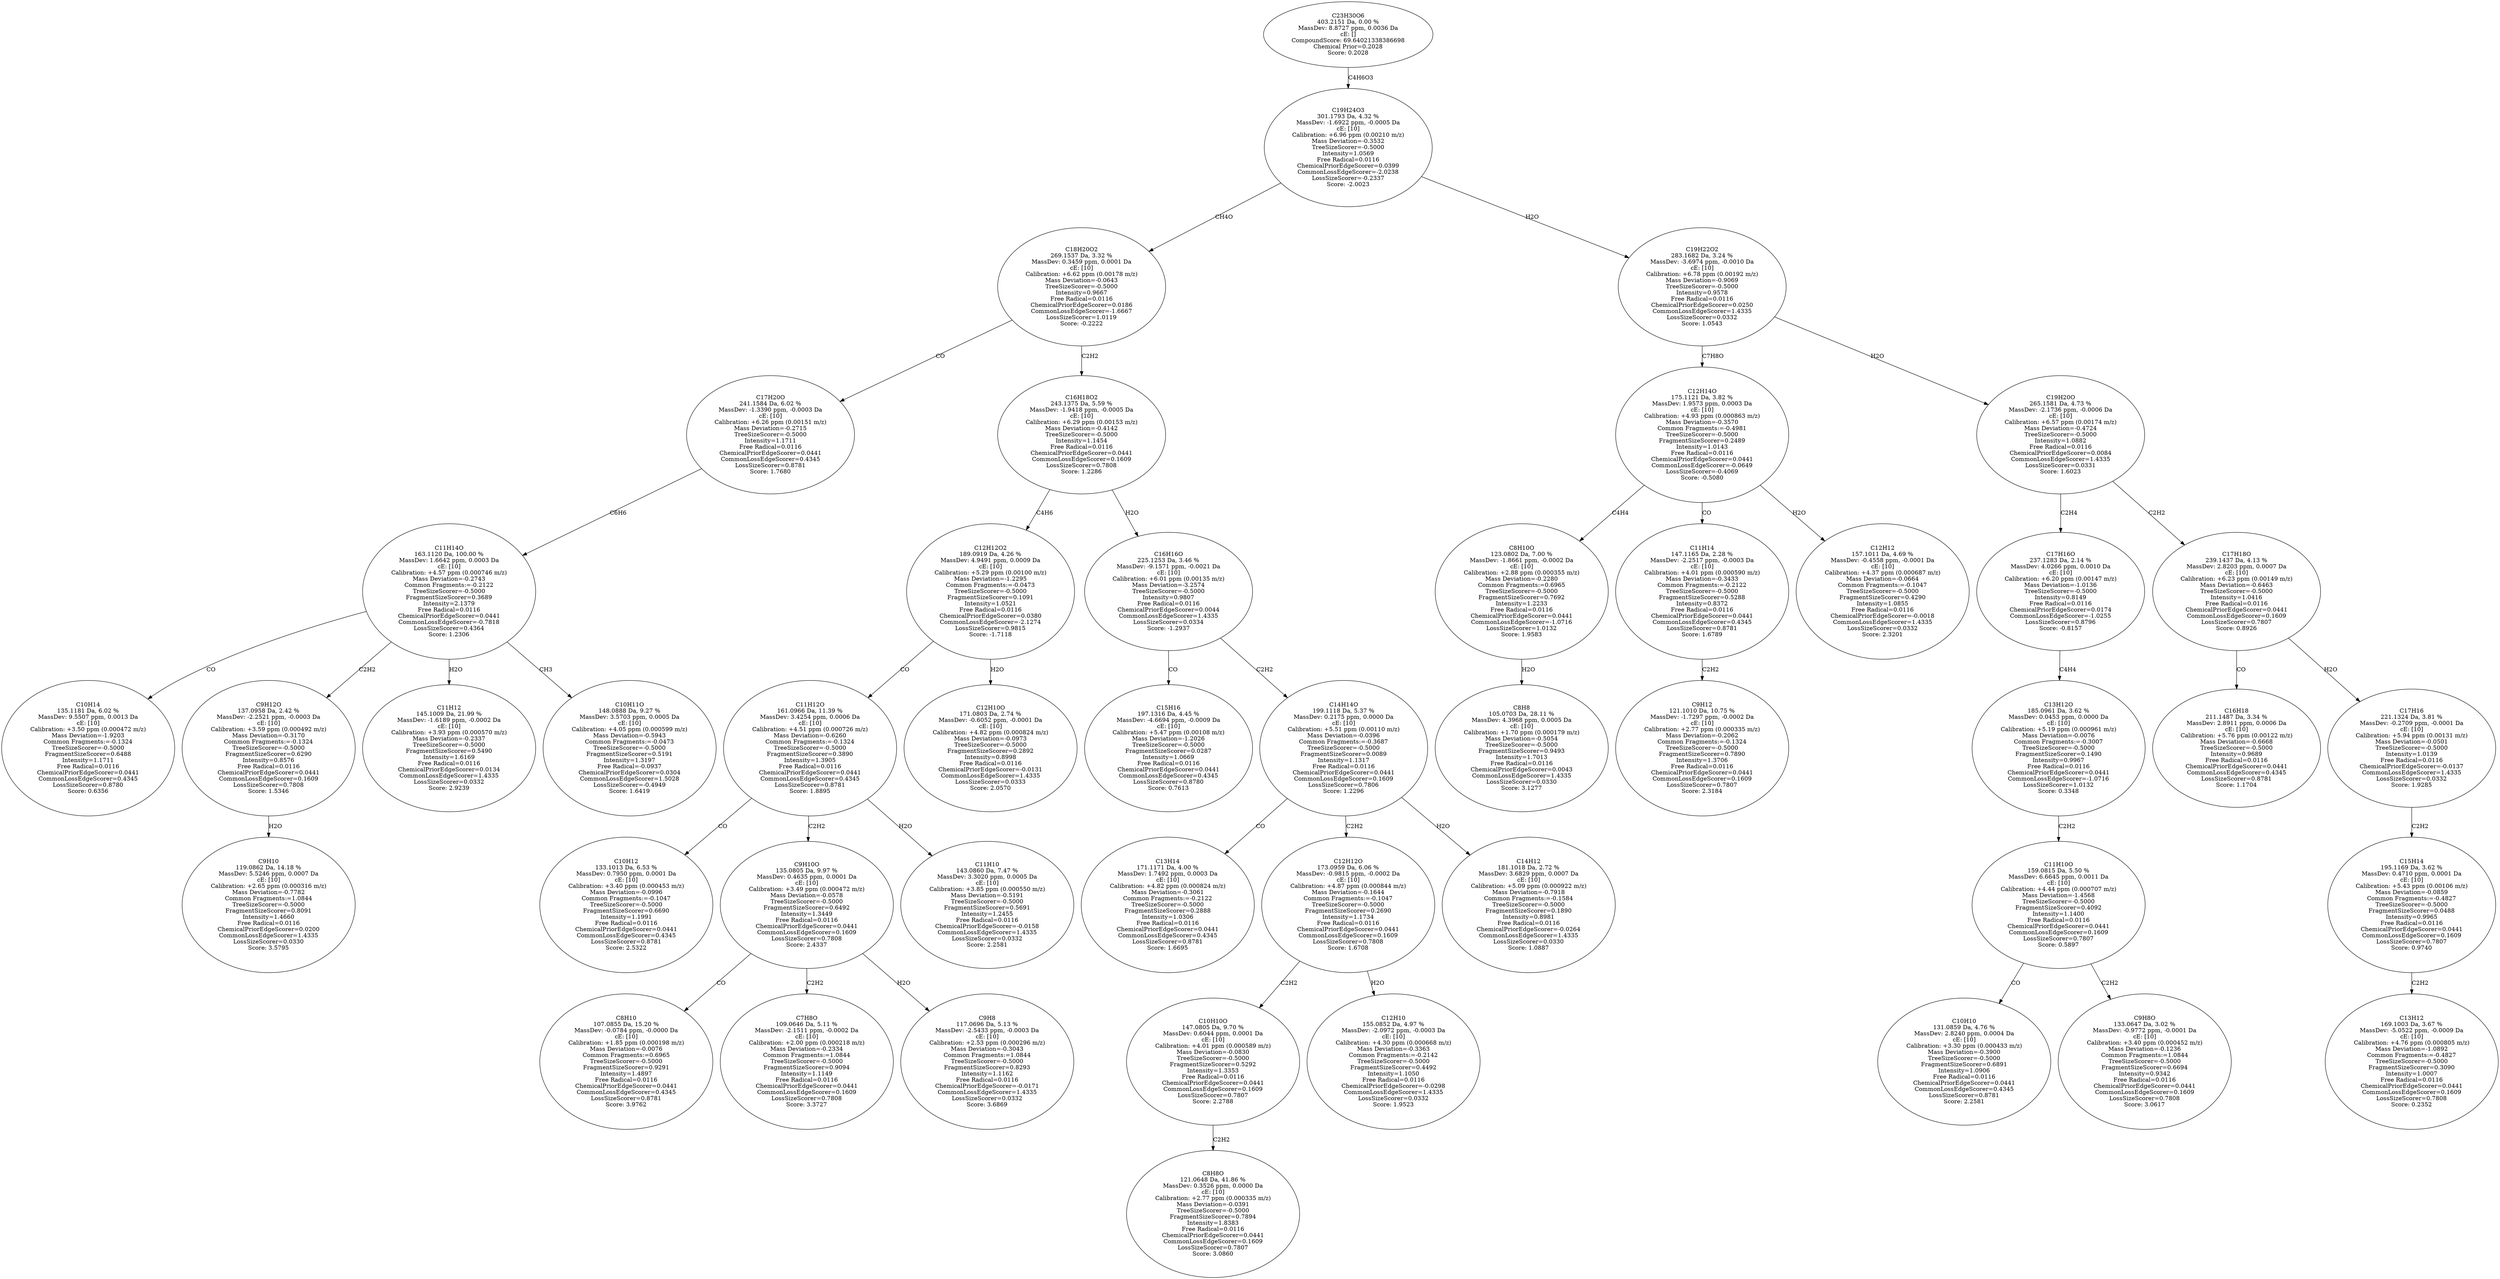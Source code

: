 strict digraph {
v1 [label="C10H14\n135.1181 Da, 6.02 %\nMassDev: 9.5507 ppm, 0.0013 Da\ncE: [10]\nCalibration: +3.50 ppm (0.000472 m/z)\nMass Deviation=-1.9203\nCommon Fragments:=-0.1324\nTreeSizeScorer=-0.5000\nFragmentSizeScorer=0.6488\nIntensity=1.1711\nFree Radical=0.0116\nChemicalPriorEdgeScorer=0.0441\nCommonLossEdgeScorer=0.4345\nLossSizeScorer=0.8780\nScore: 0.6356"];
v2 [label="C9H10\n119.0862 Da, 14.18 %\nMassDev: 5.5246 ppm, 0.0007 Da\ncE: [10]\nCalibration: +2.65 ppm (0.000316 m/z)\nMass Deviation=-0.7782\nCommon Fragments:=1.0844\nTreeSizeScorer=-0.5000\nFragmentSizeScorer=0.8091\nIntensity=1.4660\nFree Radical=0.0116\nChemicalPriorEdgeScorer=0.0200\nCommonLossEdgeScorer=1.4335\nLossSizeScorer=0.0330\nScore: 3.5795"];
v3 [label="C9H12O\n137.0958 Da, 2.42 %\nMassDev: -2.2521 ppm, -0.0003 Da\ncE: [10]\nCalibration: +3.59 ppm (0.000492 m/z)\nMass Deviation=-0.3170\nCommon Fragments:=-0.1324\nTreeSizeScorer=-0.5000\nFragmentSizeScorer=0.6290\nIntensity=0.8576\nFree Radical=0.0116\nChemicalPriorEdgeScorer=0.0441\nCommonLossEdgeScorer=0.1609\nLossSizeScorer=0.7808\nScore: 1.5346"];
v4 [label="C11H12\n145.1009 Da, 21.99 %\nMassDev: -1.6189 ppm, -0.0002 Da\ncE: [10]\nCalibration: +3.93 ppm (0.000570 m/z)\nMass Deviation=-0.2337\nTreeSizeScorer=-0.5000\nFragmentSizeScorer=0.5490\nIntensity=1.6169\nFree Radical=0.0116\nChemicalPriorEdgeScorer=0.0134\nCommonLossEdgeScorer=1.4335\nLossSizeScorer=0.0332\nScore: 2.9239"];
v5 [label="C10H11O\n148.0888 Da, 9.27 %\nMassDev: 3.5703 ppm, 0.0005 Da\ncE: [10]\nCalibration: +4.05 ppm (0.000599 m/z)\nMass Deviation=-0.5943\nCommon Fragments:=-0.0473\nTreeSizeScorer=-0.5000\nFragmentSizeScorer=0.5191\nIntensity=1.3197\nFree Radical=-0.0937\nChemicalPriorEdgeScorer=0.0304\nCommonLossEdgeScorer=1.5028\nLossSizeScorer=-0.4949\nScore: 1.6419"];
v6 [label="C11H14O\n163.1120 Da, 100.00 %\nMassDev: 1.6642 ppm, 0.0003 Da\ncE: [10]\nCalibration: +4.57 ppm (0.000746 m/z)\nMass Deviation=-0.2743\nCommon Fragments:=-0.2122\nTreeSizeScorer=-0.5000\nFragmentSizeScorer=0.3689\nIntensity=2.1379\nFree Radical=0.0116\nChemicalPriorEdgeScorer=0.0441\nCommonLossEdgeScorer=-0.7818\nLossSizeScorer=0.4364\nScore: 1.2306"];
v7 [label="C17H20O\n241.1584 Da, 6.02 %\nMassDev: -1.3390 ppm, -0.0003 Da\ncE: [10]\nCalibration: +6.26 ppm (0.00151 m/z)\nMass Deviation=-0.2715\nTreeSizeScorer=-0.5000\nIntensity=1.1711\nFree Radical=0.0116\nChemicalPriorEdgeScorer=0.0441\nCommonLossEdgeScorer=0.4345\nLossSizeScorer=0.8781\nScore: 1.7680"];
v8 [label="C10H12\n133.1013 Da, 6.53 %\nMassDev: 0.7950 ppm, 0.0001 Da\ncE: [10]\nCalibration: +3.40 ppm (0.000453 m/z)\nMass Deviation=-0.0996\nCommon Fragments:=-0.1047\nTreeSizeScorer=-0.5000\nFragmentSizeScorer=0.6690\nIntensity=1.1991\nFree Radical=0.0116\nChemicalPriorEdgeScorer=0.0441\nCommonLossEdgeScorer=0.4345\nLossSizeScorer=0.8781\nScore: 2.5322"];
v9 [label="C8H10\n107.0855 Da, 15.20 %\nMassDev: -0.0784 ppm, -0.0000 Da\ncE: [10]\nCalibration: +1.85 ppm (0.000198 m/z)\nMass Deviation=-0.0076\nCommon Fragments:=0.6965\nTreeSizeScorer=-0.5000\nFragmentSizeScorer=0.9291\nIntensity=1.4897\nFree Radical=0.0116\nChemicalPriorEdgeScorer=0.0441\nCommonLossEdgeScorer=0.4345\nLossSizeScorer=0.8781\nScore: 3.9762"];
v10 [label="C7H8O\n109.0646 Da, 5.11 %\nMassDev: -2.1511 ppm, -0.0002 Da\ncE: [10]\nCalibration: +2.00 ppm (0.000218 m/z)\nMass Deviation=-0.2334\nCommon Fragments:=1.0844\nTreeSizeScorer=-0.5000\nFragmentSizeScorer=0.9094\nIntensity=1.1149\nFree Radical=0.0116\nChemicalPriorEdgeScorer=0.0441\nCommonLossEdgeScorer=0.1609\nLossSizeScorer=0.7808\nScore: 3.3727"];
v11 [label="C9H8\n117.0696 Da, 5.13 %\nMassDev: -2.5433 ppm, -0.0003 Da\ncE: [10]\nCalibration: +2.53 ppm (0.000296 m/z)\nMass Deviation=-0.3043\nCommon Fragments:=1.0844\nTreeSizeScorer=-0.5000\nFragmentSizeScorer=0.8293\nIntensity=1.1162\nFree Radical=0.0116\nChemicalPriorEdgeScorer=-0.0171\nCommonLossEdgeScorer=1.4335\nLossSizeScorer=0.0332\nScore: 3.6869"];
v12 [label="C9H10O\n135.0805 Da, 9.97 %\nMassDev: 0.4635 ppm, 0.0001 Da\ncE: [10]\nCalibration: +3.49 ppm (0.000472 m/z)\nMass Deviation=-0.0578\nTreeSizeScorer=-0.5000\nFragmentSizeScorer=0.6492\nIntensity=1.3449\nFree Radical=0.0116\nChemicalPriorEdgeScorer=0.0441\nCommonLossEdgeScorer=0.1609\nLossSizeScorer=0.7808\nScore: 2.4337"];
v13 [label="C11H10\n143.0860 Da, 7.47 %\nMassDev: 3.3020 ppm, 0.0005 Da\ncE: [10]\nCalibration: +3.85 ppm (0.000550 m/z)\nMass Deviation=-0.5191\nTreeSizeScorer=-0.5000\nFragmentSizeScorer=0.5691\nIntensity=1.2455\nFree Radical=0.0116\nChemicalPriorEdgeScorer=-0.0158\nCommonLossEdgeScorer=1.4335\nLossSizeScorer=0.0332\nScore: 2.2581"];
v14 [label="C11H12O\n161.0966 Da, 11.39 %\nMassDev: 3.4254 ppm, 0.0006 Da\ncE: [10]\nCalibration: +4.51 ppm (0.000726 m/z)\nMass Deviation=-0.6260\nCommon Fragments:=-0.1324\nTreeSizeScorer=-0.5000\nFragmentSizeScorer=0.3890\nIntensity=1.3905\nFree Radical=0.0116\nChemicalPriorEdgeScorer=0.0441\nCommonLossEdgeScorer=0.4345\nLossSizeScorer=0.8781\nScore: 1.8895"];
v15 [label="C12H10O\n171.0803 Da, 2.74 %\nMassDev: -0.6052 ppm, -0.0001 Da\ncE: [10]\nCalibration: +4.82 ppm (0.000824 m/z)\nMass Deviation=-0.0973\nTreeSizeScorer=-0.5000\nFragmentSizeScorer=0.2892\nIntensity=0.8998\nFree Radical=0.0116\nChemicalPriorEdgeScorer=-0.0131\nCommonLossEdgeScorer=1.4335\nLossSizeScorer=0.0333\nScore: 2.0570"];
v16 [label="C12H12O2\n189.0919 Da, 4.26 %\nMassDev: 4.9491 ppm, 0.0009 Da\ncE: [10]\nCalibration: +5.29 ppm (0.00100 m/z)\nMass Deviation=-1.2295\nCommon Fragments:=-0.0473\nTreeSizeScorer=-0.5000\nFragmentSizeScorer=0.1091\nIntensity=1.0521\nFree Radical=0.0116\nChemicalPriorEdgeScorer=0.0380\nCommonLossEdgeScorer=-2.1274\nLossSizeScorer=0.9815\nScore: -1.7118"];
v17 [label="C15H16\n197.1316 Da, 4.45 %\nMassDev: -4.6694 ppm, -0.0009 Da\ncE: [10]\nCalibration: +5.47 ppm (0.00108 m/z)\nMass Deviation=-1.2026\nTreeSizeScorer=-0.5000\nFragmentSizeScorer=0.0287\nIntensity=1.0669\nFree Radical=0.0116\nChemicalPriorEdgeScorer=0.0441\nCommonLossEdgeScorer=0.4345\nLossSizeScorer=0.8780\nScore: 0.7613"];
v18 [label="C13H14\n171.1171 Da, 4.00 %\nMassDev: 1.7492 ppm, 0.0003 Da\ncE: [10]\nCalibration: +4.82 ppm (0.000824 m/z)\nMass Deviation=-0.3061\nCommon Fragments:=-0.2122\nTreeSizeScorer=-0.5000\nFragmentSizeScorer=0.2888\nIntensity=1.0306\nFree Radical=0.0116\nChemicalPriorEdgeScorer=0.0441\nCommonLossEdgeScorer=0.4345\nLossSizeScorer=0.8781\nScore: 1.6695"];
v19 [label="C8H8O\n121.0648 Da, 41.86 %\nMassDev: 0.3526 ppm, 0.0000 Da\ncE: [10]\nCalibration: +2.77 ppm (0.000335 m/z)\nMass Deviation=-0.0391\nTreeSizeScorer=-0.5000\nFragmentSizeScorer=0.7894\nIntensity=1.8383\nFree Radical=0.0116\nChemicalPriorEdgeScorer=0.0441\nCommonLossEdgeScorer=0.1609\nLossSizeScorer=0.7807\nScore: 3.0860"];
v20 [label="C10H10O\n147.0805 Da, 9.70 %\nMassDev: 0.6044 ppm, 0.0001 Da\ncE: [10]\nCalibration: +4.01 ppm (0.000589 m/z)\nMass Deviation=-0.0830\nTreeSizeScorer=-0.5000\nFragmentSizeScorer=0.5292\nIntensity=1.3353\nFree Radical=0.0116\nChemicalPriorEdgeScorer=0.0441\nCommonLossEdgeScorer=0.1609\nLossSizeScorer=0.7807\nScore: 2.2788"];
v21 [label="C12H10\n155.0852 Da, 4.97 %\nMassDev: -2.0972 ppm, -0.0003 Da\ncE: [10]\nCalibration: +4.30 ppm (0.000668 m/z)\nMass Deviation=-0.3363\nCommon Fragments:=-0.2142\nTreeSizeScorer=-0.5000\nFragmentSizeScorer=0.4492\nIntensity=1.1050\nFree Radical=0.0116\nChemicalPriorEdgeScorer=-0.0298\nCommonLossEdgeScorer=1.4335\nLossSizeScorer=0.0332\nScore: 1.9523"];
v22 [label="C12H12O\n173.0959 Da, 6.06 %\nMassDev: -0.9815 ppm, -0.0002 Da\ncE: [10]\nCalibration: +4.87 ppm (0.000844 m/z)\nMass Deviation=-0.1644\nCommon Fragments:=-0.1047\nTreeSizeScorer=-0.5000\nFragmentSizeScorer=0.2690\nIntensity=1.1734\nFree Radical=0.0116\nChemicalPriorEdgeScorer=0.0441\nCommonLossEdgeScorer=0.1609\nLossSizeScorer=0.7808\nScore: 1.6708"];
v23 [label="C14H12\n181.1018 Da, 2.72 %\nMassDev: 3.6829 ppm, 0.0007 Da\ncE: [10]\nCalibration: +5.09 ppm (0.000922 m/z)\nMass Deviation=-0.7918\nCommon Fragments:=-0.1584\nTreeSizeScorer=-0.5000\nFragmentSizeScorer=0.1890\nIntensity=0.8981\nFree Radical=0.0116\nChemicalPriorEdgeScorer=-0.0264\nCommonLossEdgeScorer=1.4335\nLossSizeScorer=0.0330\nScore: 1.0887"];
v24 [label="C14H14O\n199.1118 Da, 5.37 %\nMassDev: 0.2175 ppm, 0.0000 Da\ncE: [10]\nCalibration: +5.51 ppm (0.00110 m/z)\nMass Deviation=-0.0396\nCommon Fragments:=-0.3687\nTreeSizeScorer=-0.5000\nFragmentSizeScorer=0.0089\nIntensity=1.1317\nFree Radical=0.0116\nChemicalPriorEdgeScorer=0.0441\nCommonLossEdgeScorer=0.1609\nLossSizeScorer=0.7806\nScore: 1.2296"];
v25 [label="C16H16O\n225.1253 Da, 3.46 %\nMassDev: -9.1571 ppm, -0.0021 Da\ncE: [10]\nCalibration: +6.01 ppm (0.00135 m/z)\nMass Deviation=-3.2574\nTreeSizeScorer=-0.5000\nIntensity=0.9807\nFree Radical=0.0116\nChemicalPriorEdgeScorer=0.0044\nCommonLossEdgeScorer=1.4335\nLossSizeScorer=0.0334\nScore: -1.2937"];
v26 [label="C16H18O2\n243.1375 Da, 5.59 %\nMassDev: -1.9418 ppm, -0.0005 Da\ncE: [10]\nCalibration: +6.29 ppm (0.00153 m/z)\nMass Deviation=-0.4142\nTreeSizeScorer=-0.5000\nIntensity=1.1454\nFree Radical=0.0116\nChemicalPriorEdgeScorer=0.0441\nCommonLossEdgeScorer=0.1609\nLossSizeScorer=0.7808\nScore: 1.2286"];
v27 [label="C18H20O2\n269.1537 Da, 3.32 %\nMassDev: 0.3459 ppm, 0.0001 Da\ncE: [10]\nCalibration: +6.62 ppm (0.00178 m/z)\nMass Deviation=-0.0643\nTreeSizeScorer=-0.5000\nIntensity=0.9667\nFree Radical=0.0116\nChemicalPriorEdgeScorer=0.0186\nCommonLossEdgeScorer=-1.6667\nLossSizeScorer=1.0119\nScore: -0.2222"];
v28 [label="C8H8\n105.0703 Da, 28.11 %\nMassDev: 4.3968 ppm, 0.0005 Da\ncE: [10]\nCalibration: +1.70 ppm (0.000179 m/z)\nMass Deviation=-0.5054\nTreeSizeScorer=-0.5000\nFragmentSizeScorer=0.9493\nIntensity=1.7013\nFree Radical=0.0116\nChemicalPriorEdgeScorer=0.0043\nCommonLossEdgeScorer=1.4335\nLossSizeScorer=0.0330\nScore: 3.1277"];
v29 [label="C8H10O\n123.0802 Da, 7.00 %\nMassDev: -1.8661 ppm, -0.0002 Da\ncE: [10]\nCalibration: +2.88 ppm (0.000355 m/z)\nMass Deviation=-0.2280\nCommon Fragments:=0.6965\nTreeSizeScorer=-0.5000\nFragmentSizeScorer=0.7692\nIntensity=1.2233\nFree Radical=0.0116\nChemicalPriorEdgeScorer=0.0441\nCommonLossEdgeScorer=-1.0716\nLossSizeScorer=1.0132\nScore: 1.9583"];
v30 [label="C9H12\n121.1010 Da, 10.75 %\nMassDev: -1.7297 ppm, -0.0002 Da\ncE: [10]\nCalibration: +2.77 ppm (0.000335 m/z)\nMass Deviation=-0.2062\nCommon Fragments:=-0.1324\nTreeSizeScorer=-0.5000\nFragmentSizeScorer=0.7890\nIntensity=1.3706\nFree Radical=0.0116\nChemicalPriorEdgeScorer=0.0441\nCommonLossEdgeScorer=0.1609\nLossSizeScorer=0.7807\nScore: 2.3184"];
v31 [label="C11H14\n147.1165 Da, 2.28 %\nMassDev: -2.2517 ppm, -0.0003 Da\ncE: [10]\nCalibration: +4.01 ppm (0.000590 m/z)\nMass Deviation=-0.3433\nCommon Fragments:=-0.2122\nTreeSizeScorer=-0.5000\nFragmentSizeScorer=0.5288\nIntensity=0.8372\nFree Radical=0.0116\nChemicalPriorEdgeScorer=0.0441\nCommonLossEdgeScorer=0.4345\nLossSizeScorer=0.8781\nScore: 1.6789"];
v32 [label="C12H12\n157.1011 Da, 4.69 %\nMassDev: -0.4558 ppm, -0.0001 Da\ncE: [10]\nCalibration: +4.37 ppm (0.000687 m/z)\nMass Deviation=-0.0664\nCommon Fragments:=-0.1047\nTreeSizeScorer=-0.5000\nFragmentSizeScorer=0.4290\nIntensity=1.0855\nFree Radical=0.0116\nChemicalPriorEdgeScorer=-0.0018\nCommonLossEdgeScorer=1.4335\nLossSizeScorer=0.0332\nScore: 2.3201"];
v33 [label="C12H14O\n175.1121 Da, 3.82 %\nMassDev: 1.9573 ppm, 0.0003 Da\ncE: [10]\nCalibration: +4.93 ppm (0.000863 m/z)\nMass Deviation=-0.3570\nCommon Fragments:=-0.4981\nTreeSizeScorer=-0.5000\nFragmentSizeScorer=0.2489\nIntensity=1.0143\nFree Radical=0.0116\nChemicalPriorEdgeScorer=0.0441\nCommonLossEdgeScorer=-0.0649\nLossSizeScorer=-0.4069\nScore: -0.5080"];
v34 [label="C10H10\n131.0859 Da, 4.76 %\nMassDev: 2.8240 ppm, 0.0004 Da\ncE: [10]\nCalibration: +3.30 ppm (0.000433 m/z)\nMass Deviation=-0.3900\nTreeSizeScorer=-0.5000\nFragmentSizeScorer=0.6891\nIntensity=1.0906\nFree Radical=0.0116\nChemicalPriorEdgeScorer=0.0441\nCommonLossEdgeScorer=0.4345\nLossSizeScorer=0.8781\nScore: 2.2581"];
v35 [label="C9H8O\n133.0647 Da, 3.02 %\nMassDev: -0.9772 ppm, -0.0001 Da\ncE: [10]\nCalibration: +3.40 ppm (0.000452 m/z)\nMass Deviation=-0.1236\nCommon Fragments:=1.0844\nTreeSizeScorer=-0.5000\nFragmentSizeScorer=0.6694\nIntensity=0.9342\nFree Radical=0.0116\nChemicalPriorEdgeScorer=0.0441\nCommonLossEdgeScorer=0.1609\nLossSizeScorer=0.7808\nScore: 3.0617"];
v36 [label="C11H10O\n159.0815 Da, 5.50 %\nMassDev: 6.6645 ppm, 0.0011 Da\ncE: [10]\nCalibration: +4.44 ppm (0.000707 m/z)\nMass Deviation=-1.4568\nTreeSizeScorer=-0.5000\nFragmentSizeScorer=0.4092\nIntensity=1.1400\nFree Radical=0.0116\nChemicalPriorEdgeScorer=0.0441\nCommonLossEdgeScorer=0.1609\nLossSizeScorer=0.7807\nScore: 0.5897"];
v37 [label="C13H12O\n185.0961 Da, 3.62 %\nMassDev: 0.0453 ppm, 0.0000 Da\ncE: [10]\nCalibration: +5.19 ppm (0.000961 m/z)\nMass Deviation=-0.0076\nCommon Fragments:=-0.3007\nTreeSizeScorer=-0.5000\nFragmentSizeScorer=0.1490\nIntensity=0.9967\nFree Radical=0.0116\nChemicalPriorEdgeScorer=0.0441\nCommonLossEdgeScorer=-1.0716\nLossSizeScorer=1.0132\nScore: 0.3348"];
v38 [label="C17H16O\n237.1283 Da, 2.14 %\nMassDev: 4.0266 ppm, 0.0010 Da\ncE: [10]\nCalibration: +6.20 ppm (0.00147 m/z)\nMass Deviation=-1.0136\nTreeSizeScorer=-0.5000\nIntensity=0.8149\nFree Radical=0.0116\nChemicalPriorEdgeScorer=0.0174\nCommonLossEdgeScorer=-1.0255\nLossSizeScorer=0.8796\nScore: -0.8157"];
v39 [label="C16H18\n211.1487 Da, 3.34 %\nMassDev: 2.8911 ppm, 0.0006 Da\ncE: [10]\nCalibration: +5.76 ppm (0.00122 m/z)\nMass Deviation=-0.6668\nTreeSizeScorer=-0.5000\nIntensity=0.9689\nFree Radical=0.0116\nChemicalPriorEdgeScorer=0.0441\nCommonLossEdgeScorer=0.4345\nLossSizeScorer=0.8781\nScore: 1.1704"];
v40 [label="C13H12\n169.1003 Da, 3.67 %\nMassDev: -5.0522 ppm, -0.0009 Da\ncE: [10]\nCalibration: +4.76 ppm (0.000805 m/z)\nMass Deviation=-1.0892\nCommon Fragments:=-0.4827\nTreeSizeScorer=-0.5000\nFragmentSizeScorer=0.3090\nIntensity=1.0007\nFree Radical=0.0116\nChemicalPriorEdgeScorer=0.0441\nCommonLossEdgeScorer=0.1609\nLossSizeScorer=0.7808\nScore: 0.2352"];
v41 [label="C15H14\n195.1169 Da, 3.62 %\nMassDev: 0.4710 ppm, 0.0001 Da\ncE: [10]\nCalibration: +5.43 ppm (0.00106 m/z)\nMass Deviation=-0.0859\nCommon Fragments:=-0.4827\nTreeSizeScorer=-0.5000\nFragmentSizeScorer=0.0488\nIntensity=0.9965\nFree Radical=0.0116\nChemicalPriorEdgeScorer=0.0441\nCommonLossEdgeScorer=0.1609\nLossSizeScorer=0.7807\nScore: 0.9740"];
v42 [label="C17H16\n221.1324 Da, 3.81 %\nMassDev: -0.2709 ppm, -0.0001 Da\ncE: [10]\nCalibration: +5.94 ppm (0.00131 m/z)\nMass Deviation=-0.0501\nTreeSizeScorer=-0.5000\nIntensity=1.0139\nFree Radical=0.0116\nChemicalPriorEdgeScorer=-0.0137\nCommonLossEdgeScorer=1.4335\nLossSizeScorer=0.0332\nScore: 1.9285"];
v43 [label="C17H18O\n239.1437 Da, 4.13 %\nMassDev: 2.8203 ppm, 0.0007 Da\ncE: [10]\nCalibration: +6.23 ppm (0.00149 m/z)\nMass Deviation=-0.6463\nTreeSizeScorer=-0.5000\nIntensity=1.0416\nFree Radical=0.0116\nChemicalPriorEdgeScorer=0.0441\nCommonLossEdgeScorer=0.1609\nLossSizeScorer=0.7807\nScore: 0.8926"];
v44 [label="C19H20O\n265.1581 Da, 4.73 %\nMassDev: -2.1736 ppm, -0.0006 Da\ncE: [10]\nCalibration: +6.57 ppm (0.00174 m/z)\nMass Deviation=-0.4724\nTreeSizeScorer=-0.5000\nIntensity=1.0882\nFree Radical=0.0116\nChemicalPriorEdgeScorer=0.0084\nCommonLossEdgeScorer=1.4335\nLossSizeScorer=0.0331\nScore: 1.6023"];
v45 [label="C19H22O2\n283.1682 Da, 3.24 %\nMassDev: -3.6974 ppm, -0.0010 Da\ncE: [10]\nCalibration: +6.78 ppm (0.00192 m/z)\nMass Deviation=-0.9069\nTreeSizeScorer=-0.5000\nIntensity=0.9578\nFree Radical=0.0116\nChemicalPriorEdgeScorer=0.0250\nCommonLossEdgeScorer=1.4335\nLossSizeScorer=0.0332\nScore: 1.0543"];
v46 [label="C19H24O3\n301.1793 Da, 4.32 %\nMassDev: -1.6922 ppm, -0.0005 Da\ncE: [10]\nCalibration: +6.96 ppm (0.00210 m/z)\nMass Deviation=-0.3532\nTreeSizeScorer=-0.5000\nIntensity=1.0569\nFree Radical=0.0116\nChemicalPriorEdgeScorer=0.0399\nCommonLossEdgeScorer=-2.0238\nLossSizeScorer=-0.2337\nScore: -2.0023"];
v47 [label="C23H30O6\n403.2151 Da, 0.00 %\nMassDev: 8.8727 ppm, 0.0036 Da\ncE: []\nCompoundScore: 69.64021338386698\nChemical Prior=0.2028\nScore: 0.2028"];
v6 -> v1 [label="CO"];
v3 -> v2 [label="H2O"];
v6 -> v3 [label="C2H2"];
v6 -> v4 [label="H2O"];
v6 -> v5 [label="CH3"];
v7 -> v6 [label="C6H6"];
v27 -> v7 [label="CO"];
v14 -> v8 [label="CO"];
v12 -> v9 [label="CO"];
v12 -> v10 [label="C2H2"];
v12 -> v11 [label="H2O"];
v14 -> v12 [label="C2H2"];
v14 -> v13 [label="H2O"];
v16 -> v14 [label="CO"];
v16 -> v15 [label="H2O"];
v26 -> v16 [label="C4H6"];
v25 -> v17 [label="CO"];
v24 -> v18 [label="CO"];
v20 -> v19 [label="C2H2"];
v22 -> v20 [label="C2H2"];
v22 -> v21 [label="H2O"];
v24 -> v22 [label="C2H2"];
v24 -> v23 [label="H2O"];
v25 -> v24 [label="C2H2"];
v26 -> v25 [label="H2O"];
v27 -> v26 [label="C2H2"];
v46 -> v27 [label="CH4O"];
v29 -> v28 [label="H2O"];
v33 -> v29 [label="C4H4"];
v31 -> v30 [label="C2H2"];
v33 -> v31 [label="CO"];
v33 -> v32 [label="H2O"];
v45 -> v33 [label="C7H8O"];
v36 -> v34 [label="CO"];
v36 -> v35 [label="C2H2"];
v37 -> v36 [label="C2H2"];
v38 -> v37 [label="C4H4"];
v44 -> v38 [label="C2H4"];
v43 -> v39 [label="CO"];
v41 -> v40 [label="C2H2"];
v42 -> v41 [label="C2H2"];
v43 -> v42 [label="H2O"];
v44 -> v43 [label="C2H2"];
v45 -> v44 [label="H2O"];
v46 -> v45 [label="H2O"];
v47 -> v46 [label="C4H6O3"];
}